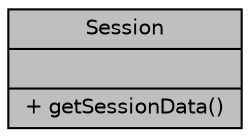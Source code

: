 digraph "Session"
{
 // LATEX_PDF_SIZE
  bgcolor="transparent";
  edge [fontname="Helvetica",fontsize="10",labelfontname="Helvetica",labelfontsize="10"];
  node [fontname="Helvetica",fontsize="10",shape=record];
  Node1 [label="{Session\n||+ getSessionData()\l}",height=0.2,width=0.4,color="black", fillcolor="grey75", style="filled", fontcolor="black",tooltip="Datos de Sesiones."];
}

